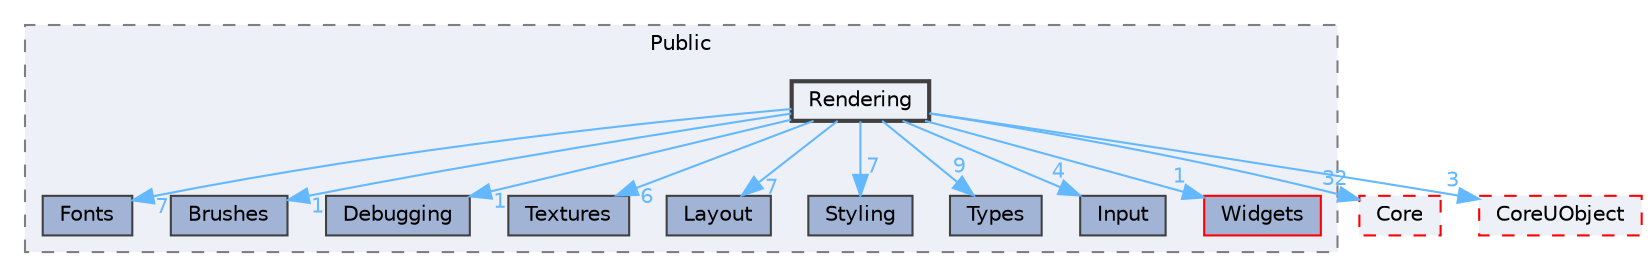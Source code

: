 digraph "Rendering"
{
 // INTERACTIVE_SVG=YES
 // LATEX_PDF_SIZE
  bgcolor="transparent";
  edge [fontname=Helvetica,fontsize=10,labelfontname=Helvetica,labelfontsize=10];
  node [fontname=Helvetica,fontsize=10,shape=box,height=0.2,width=0.4];
  compound=true
  subgraph clusterdir_14e7ebd69e9a4010803c73febb04adda {
    graph [ bgcolor="#edf0f7", pencolor="grey50", label="Public", fontname=Helvetica,fontsize=10 style="filled,dashed", URL="dir_14e7ebd69e9a4010803c73febb04adda.html",tooltip=""]
  dir_38acfaf937b57e3b915c5d49d04ab792 [label="Fonts", fillcolor="#a2b4d6", color="grey25", style="filled", URL="dir_38acfaf937b57e3b915c5d49d04ab792.html",tooltip=""];
  dir_f80fc63d7891248ae199e08890204263 [label="Brushes", fillcolor="#a2b4d6", color="grey25", style="filled", URL="dir_f80fc63d7891248ae199e08890204263.html",tooltip=""];
  dir_f362dde3cc9c5505ce6323242b6f5aaf [label="Debugging", fillcolor="#a2b4d6", color="grey25", style="filled", URL="dir_f362dde3cc9c5505ce6323242b6f5aaf.html",tooltip=""];
  dir_522901d0468144ac44219c7b8e2ad0fa [label="Textures", fillcolor="#a2b4d6", color="grey25", style="filled", URL="dir_522901d0468144ac44219c7b8e2ad0fa.html",tooltip=""];
  dir_59de1ec1d766f3d531682fe99e593e3d [label="Layout", fillcolor="#a2b4d6", color="grey25", style="filled", URL="dir_59de1ec1d766f3d531682fe99e593e3d.html",tooltip=""];
  dir_6331a9421f1e8db8392ab349be8aa572 [label="Styling", fillcolor="#a2b4d6", color="grey25", style="filled", URL="dir_6331a9421f1e8db8392ab349be8aa572.html",tooltip=""];
  dir_794fc8708937e2950f05748bfb481b64 [label="Types", fillcolor="#a2b4d6", color="grey25", style="filled", URL="dir_794fc8708937e2950f05748bfb481b64.html",tooltip=""];
  dir_d3d9e9dde9f93e66ba0f7c6ced170280 [label="Input", fillcolor="#a2b4d6", color="grey25", style="filled", URL="dir_d3d9e9dde9f93e66ba0f7c6ced170280.html",tooltip=""];
  dir_e7d20d9ce38b6dd031a5aa9f51470c23 [label="Widgets", fillcolor="#a2b4d6", color="red", style="filled", URL="dir_e7d20d9ce38b6dd031a5aa9f51470c23.html",tooltip=""];
  dir_fbce47e4ae815d0081b49ec8682d34b2 [label="Rendering", fillcolor="#edf0f7", color="grey25", style="filled,bold", URL="dir_fbce47e4ae815d0081b49ec8682d34b2.html",tooltip=""];
  }
  dir_0e6cddcc9caa1238c7f3774224afaa45 [label="Core", fillcolor="#edf0f7", color="red", style="filled,dashed", URL="dir_0e6cddcc9caa1238c7f3774224afaa45.html",tooltip=""];
  dir_4c499e5e32e2b4479ad7e552df73eeae [label="CoreUObject", fillcolor="#edf0f7", color="red", style="filled,dashed", URL="dir_4c499e5e32e2b4479ad7e552df73eeae.html",tooltip=""];
  dir_fbce47e4ae815d0081b49ec8682d34b2->dir_0e6cddcc9caa1238c7f3774224afaa45 [headlabel="32", labeldistance=1.5 headhref="dir_000963_000266.html" href="dir_000963_000266.html" color="steelblue1" fontcolor="steelblue1"];
  dir_fbce47e4ae815d0081b49ec8682d34b2->dir_38acfaf937b57e3b915c5d49d04ab792 [headlabel="7", labeldistance=1.5 headhref="dir_000963_000407.html" href="dir_000963_000407.html" color="steelblue1" fontcolor="steelblue1"];
  dir_fbce47e4ae815d0081b49ec8682d34b2->dir_4c499e5e32e2b4479ad7e552df73eeae [headlabel="3", labeldistance=1.5 headhref="dir_000963_000268.html" href="dir_000963_000268.html" color="steelblue1" fontcolor="steelblue1"];
  dir_fbce47e4ae815d0081b49ec8682d34b2->dir_522901d0468144ac44219c7b8e2ad0fa [headlabel="6", labeldistance=1.5 headhref="dir_000963_001185.html" href="dir_000963_001185.html" color="steelblue1" fontcolor="steelblue1"];
  dir_fbce47e4ae815d0081b49ec8682d34b2->dir_59de1ec1d766f3d531682fe99e593e3d [headlabel="7", labeldistance=1.5 headhref="dir_000963_000561.html" href="dir_000963_000561.html" color="steelblue1" fontcolor="steelblue1"];
  dir_fbce47e4ae815d0081b49ec8682d34b2->dir_6331a9421f1e8db8392ab349be8aa572 [headlabel="7", labeldistance=1.5 headhref="dir_000963_001145.html" href="dir_000963_001145.html" color="steelblue1" fontcolor="steelblue1"];
  dir_fbce47e4ae815d0081b49ec8682d34b2->dir_794fc8708937e2950f05748bfb481b64 [headlabel="9", labeldistance=1.5 headhref="dir_000963_001219.html" href="dir_000963_001219.html" color="steelblue1" fontcolor="steelblue1"];
  dir_fbce47e4ae815d0081b49ec8682d34b2->dir_d3d9e9dde9f93e66ba0f7c6ced170280 [headlabel="4", labeldistance=1.5 headhref="dir_000963_000492.html" href="dir_000963_000492.html" color="steelblue1" fontcolor="steelblue1"];
  dir_fbce47e4ae815d0081b49ec8682d34b2->dir_e7d20d9ce38b6dd031a5aa9f51470c23 [headlabel="1", labeldistance=1.5 headhref="dir_000963_001290.html" href="dir_000963_001290.html" color="steelblue1" fontcolor="steelblue1"];
  dir_fbce47e4ae815d0081b49ec8682d34b2->dir_f362dde3cc9c5505ce6323242b6f5aaf [headlabel="1", labeldistance=1.5 headhref="dir_000963_000302.html" href="dir_000963_000302.html" color="steelblue1" fontcolor="steelblue1"];
  dir_fbce47e4ae815d0081b49ec8682d34b2->dir_f80fc63d7891248ae199e08890204263 [headlabel="1", labeldistance=1.5 headhref="dir_000963_000113.html" href="dir_000963_000113.html" color="steelblue1" fontcolor="steelblue1"];
}
